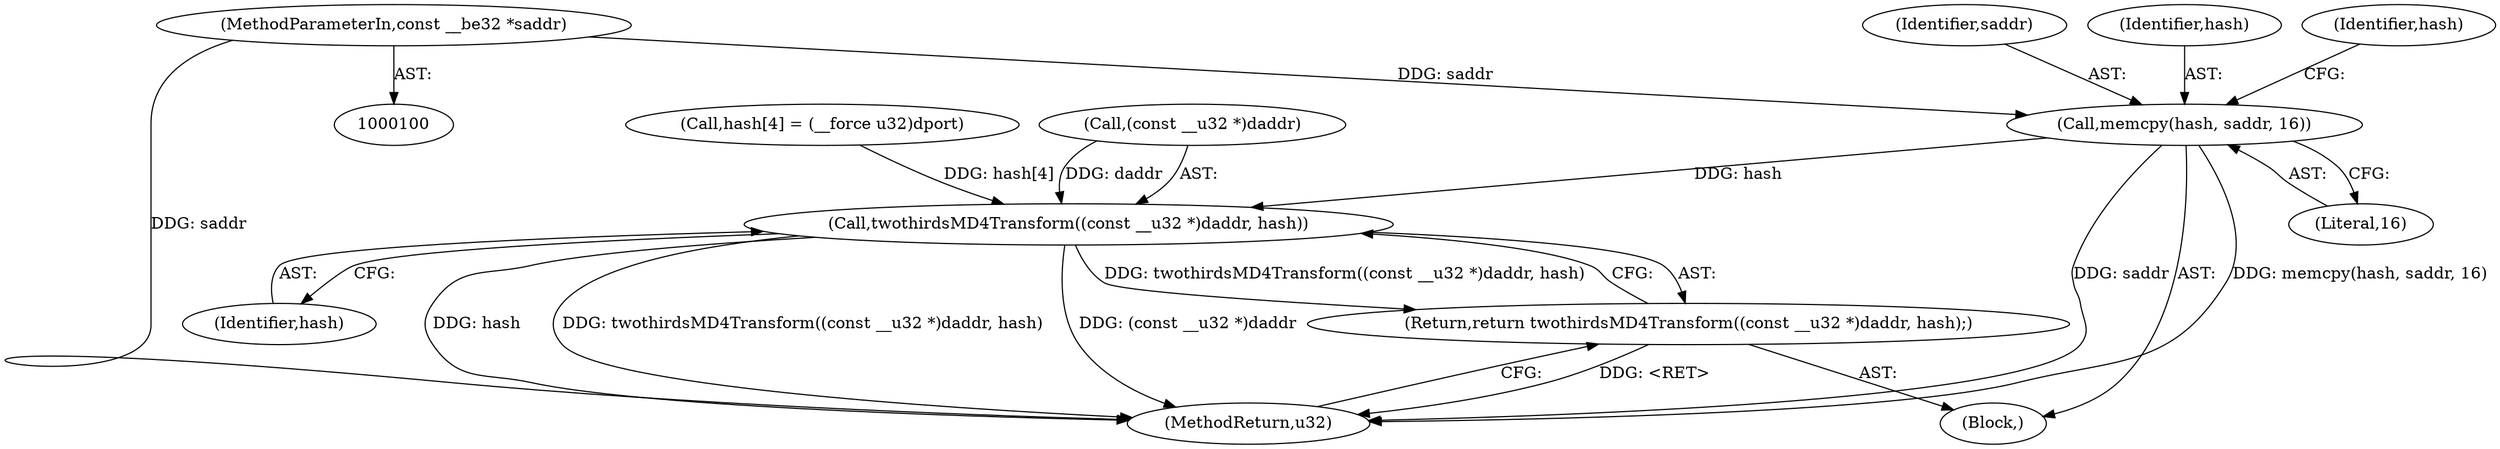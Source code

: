 digraph "1_linux_6e5714eaf77d79ae1c8b47e3e040ff5411b717ec_6@API" {
"1000110" [label="(Call,memcpy(hash, saddr, 16))"];
"1000101" [label="(MethodParameterIn,const __be32 *saddr)"];
"1000134" [label="(Call,twothirdsMD4Transform((const __u32 *)daddr, hash))"];
"1000133" [label="(Return,return twothirdsMD4Transform((const __u32 *)daddr, hash);)"];
"1000135" [label="(Call,(const __u32 *)daddr)"];
"1000114" [label="(Call,hash[4] = (__force u32)dport)"];
"1000101" [label="(MethodParameterIn,const __be32 *saddr)"];
"1000113" [label="(Literal,16)"];
"1000104" [label="(Block,)"];
"1000139" [label="(MethodReturn,u32)"];
"1000138" [label="(Identifier,hash)"];
"1000133" [label="(Return,return twothirdsMD4Transform((const __u32 *)daddr, hash);)"];
"1000116" [label="(Identifier,hash)"];
"1000110" [label="(Call,memcpy(hash, saddr, 16))"];
"1000112" [label="(Identifier,saddr)"];
"1000134" [label="(Call,twothirdsMD4Transform((const __u32 *)daddr, hash))"];
"1000111" [label="(Identifier,hash)"];
"1000110" -> "1000104"  [label="AST: "];
"1000110" -> "1000113"  [label="CFG: "];
"1000111" -> "1000110"  [label="AST: "];
"1000112" -> "1000110"  [label="AST: "];
"1000113" -> "1000110"  [label="AST: "];
"1000116" -> "1000110"  [label="CFG: "];
"1000110" -> "1000139"  [label="DDG: saddr"];
"1000110" -> "1000139"  [label="DDG: memcpy(hash, saddr, 16)"];
"1000101" -> "1000110"  [label="DDG: saddr"];
"1000110" -> "1000134"  [label="DDG: hash"];
"1000101" -> "1000100"  [label="AST: "];
"1000101" -> "1000139"  [label="DDG: saddr"];
"1000134" -> "1000133"  [label="AST: "];
"1000134" -> "1000138"  [label="CFG: "];
"1000135" -> "1000134"  [label="AST: "];
"1000138" -> "1000134"  [label="AST: "];
"1000133" -> "1000134"  [label="CFG: "];
"1000134" -> "1000139"  [label="DDG: hash"];
"1000134" -> "1000139"  [label="DDG: twothirdsMD4Transform((const __u32 *)daddr, hash)"];
"1000134" -> "1000139"  [label="DDG: (const __u32 *)daddr"];
"1000134" -> "1000133"  [label="DDG: twothirdsMD4Transform((const __u32 *)daddr, hash)"];
"1000135" -> "1000134"  [label="DDG: daddr"];
"1000114" -> "1000134"  [label="DDG: hash[4]"];
"1000133" -> "1000104"  [label="AST: "];
"1000139" -> "1000133"  [label="CFG: "];
"1000133" -> "1000139"  [label="DDG: <RET>"];
}
